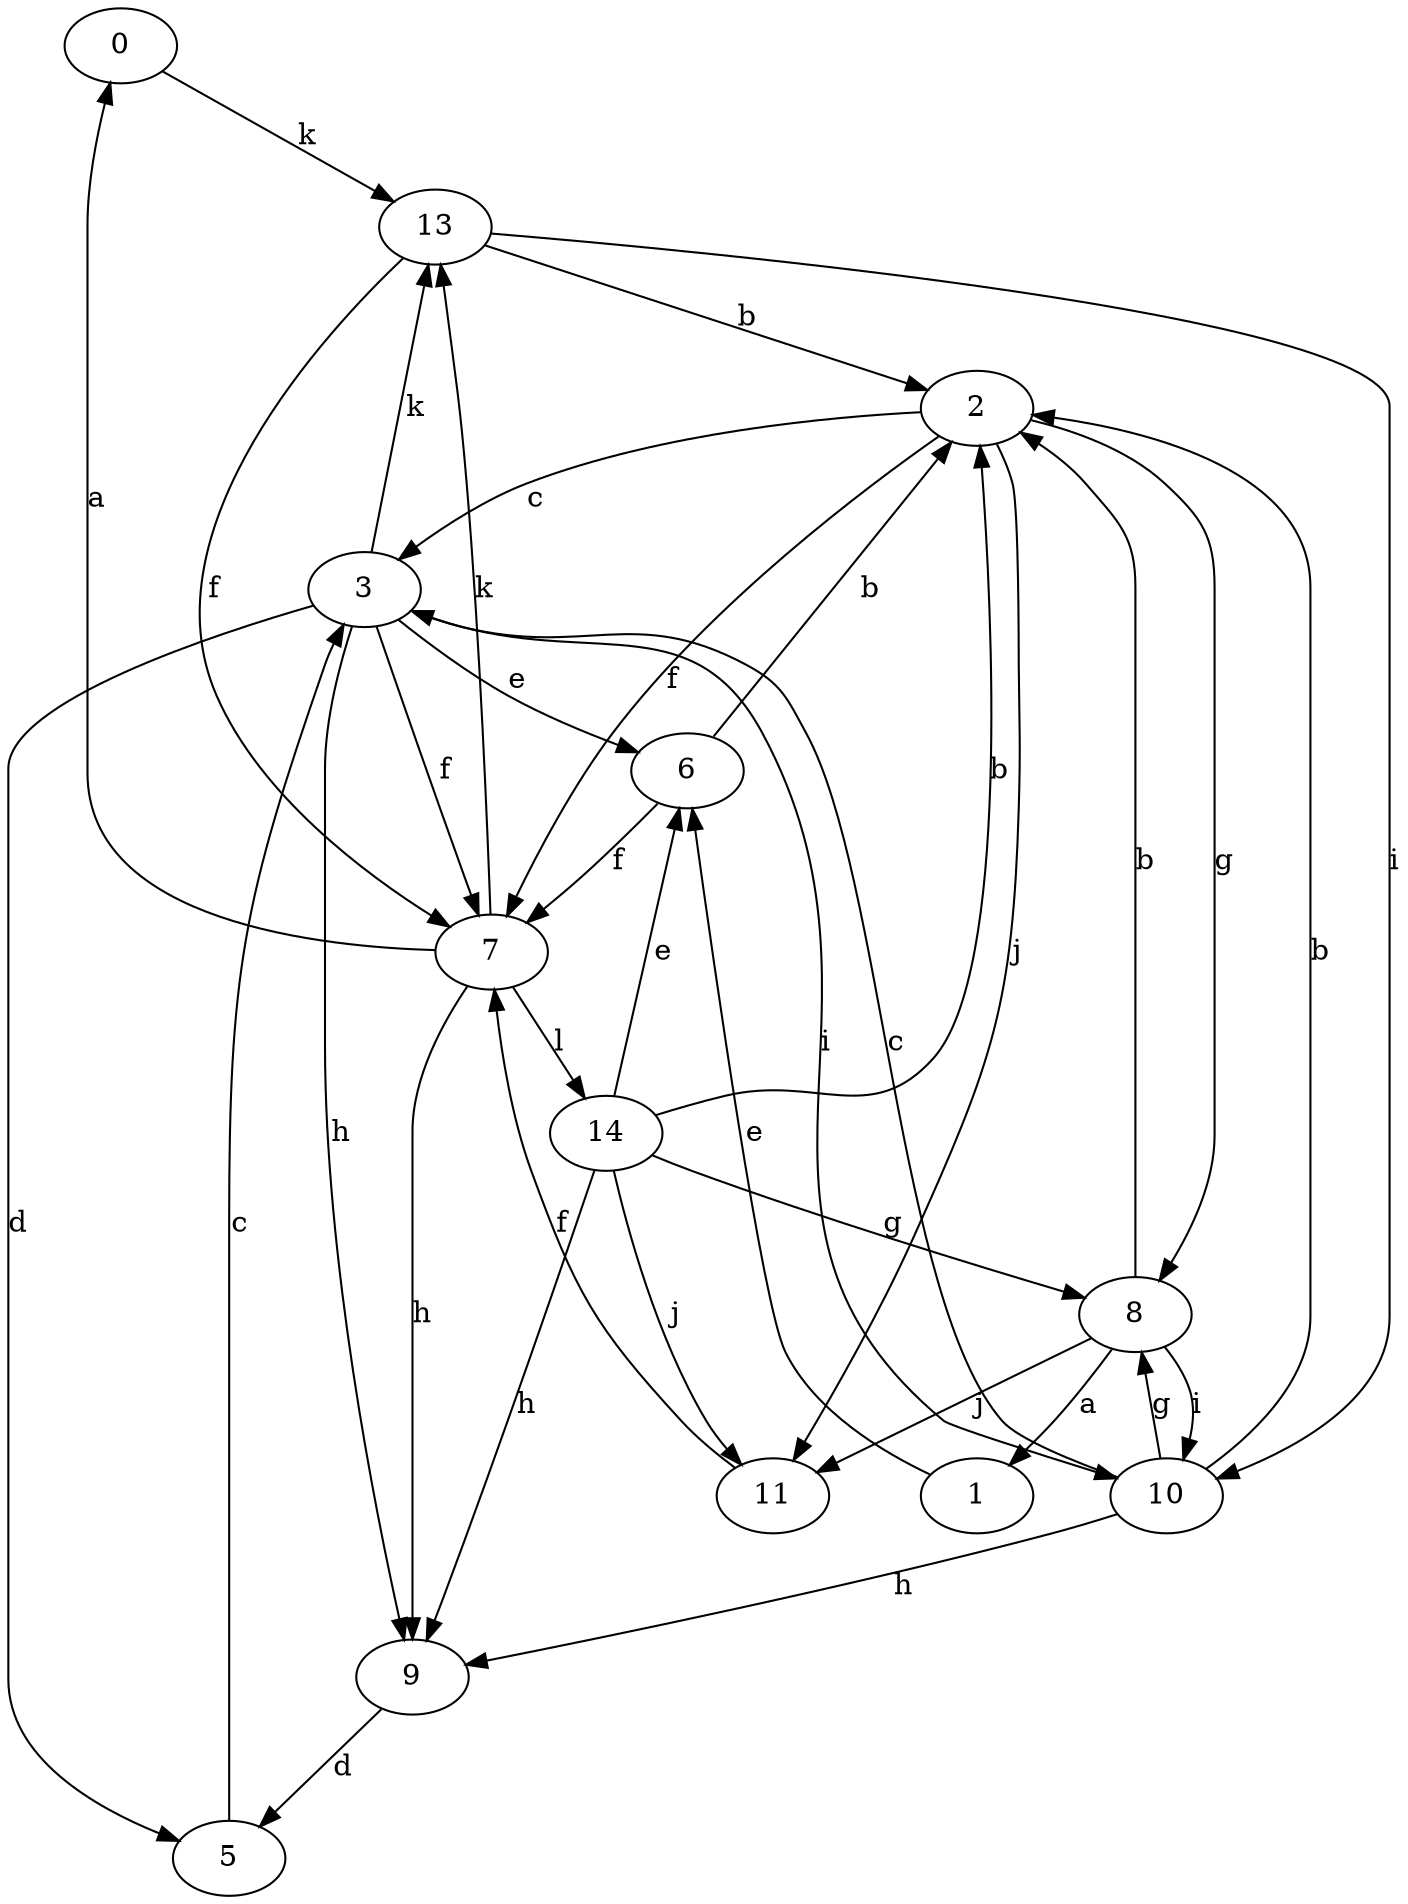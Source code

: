 strict digraph  {
0;
1;
2;
3;
5;
6;
7;
8;
9;
10;
11;
13;
14;
0 -> 13  [label=k];
1 -> 6  [label=e];
2 -> 3  [label=c];
2 -> 7  [label=f];
2 -> 8  [label=g];
2 -> 11  [label=j];
3 -> 5  [label=d];
3 -> 6  [label=e];
3 -> 7  [label=f];
3 -> 9  [label=h];
3 -> 10  [label=i];
3 -> 13  [label=k];
5 -> 3  [label=c];
6 -> 2  [label=b];
6 -> 7  [label=f];
7 -> 0  [label=a];
7 -> 9  [label=h];
7 -> 13  [label=k];
7 -> 14  [label=l];
8 -> 1  [label=a];
8 -> 2  [label=b];
8 -> 10  [label=i];
8 -> 11  [label=j];
9 -> 5  [label=d];
10 -> 2  [label=b];
10 -> 3  [label=c];
10 -> 8  [label=g];
10 -> 9  [label=h];
11 -> 7  [label=f];
13 -> 2  [label=b];
13 -> 7  [label=f];
13 -> 10  [label=i];
14 -> 2  [label=b];
14 -> 6  [label=e];
14 -> 8  [label=g];
14 -> 9  [label=h];
14 -> 11  [label=j];
}
